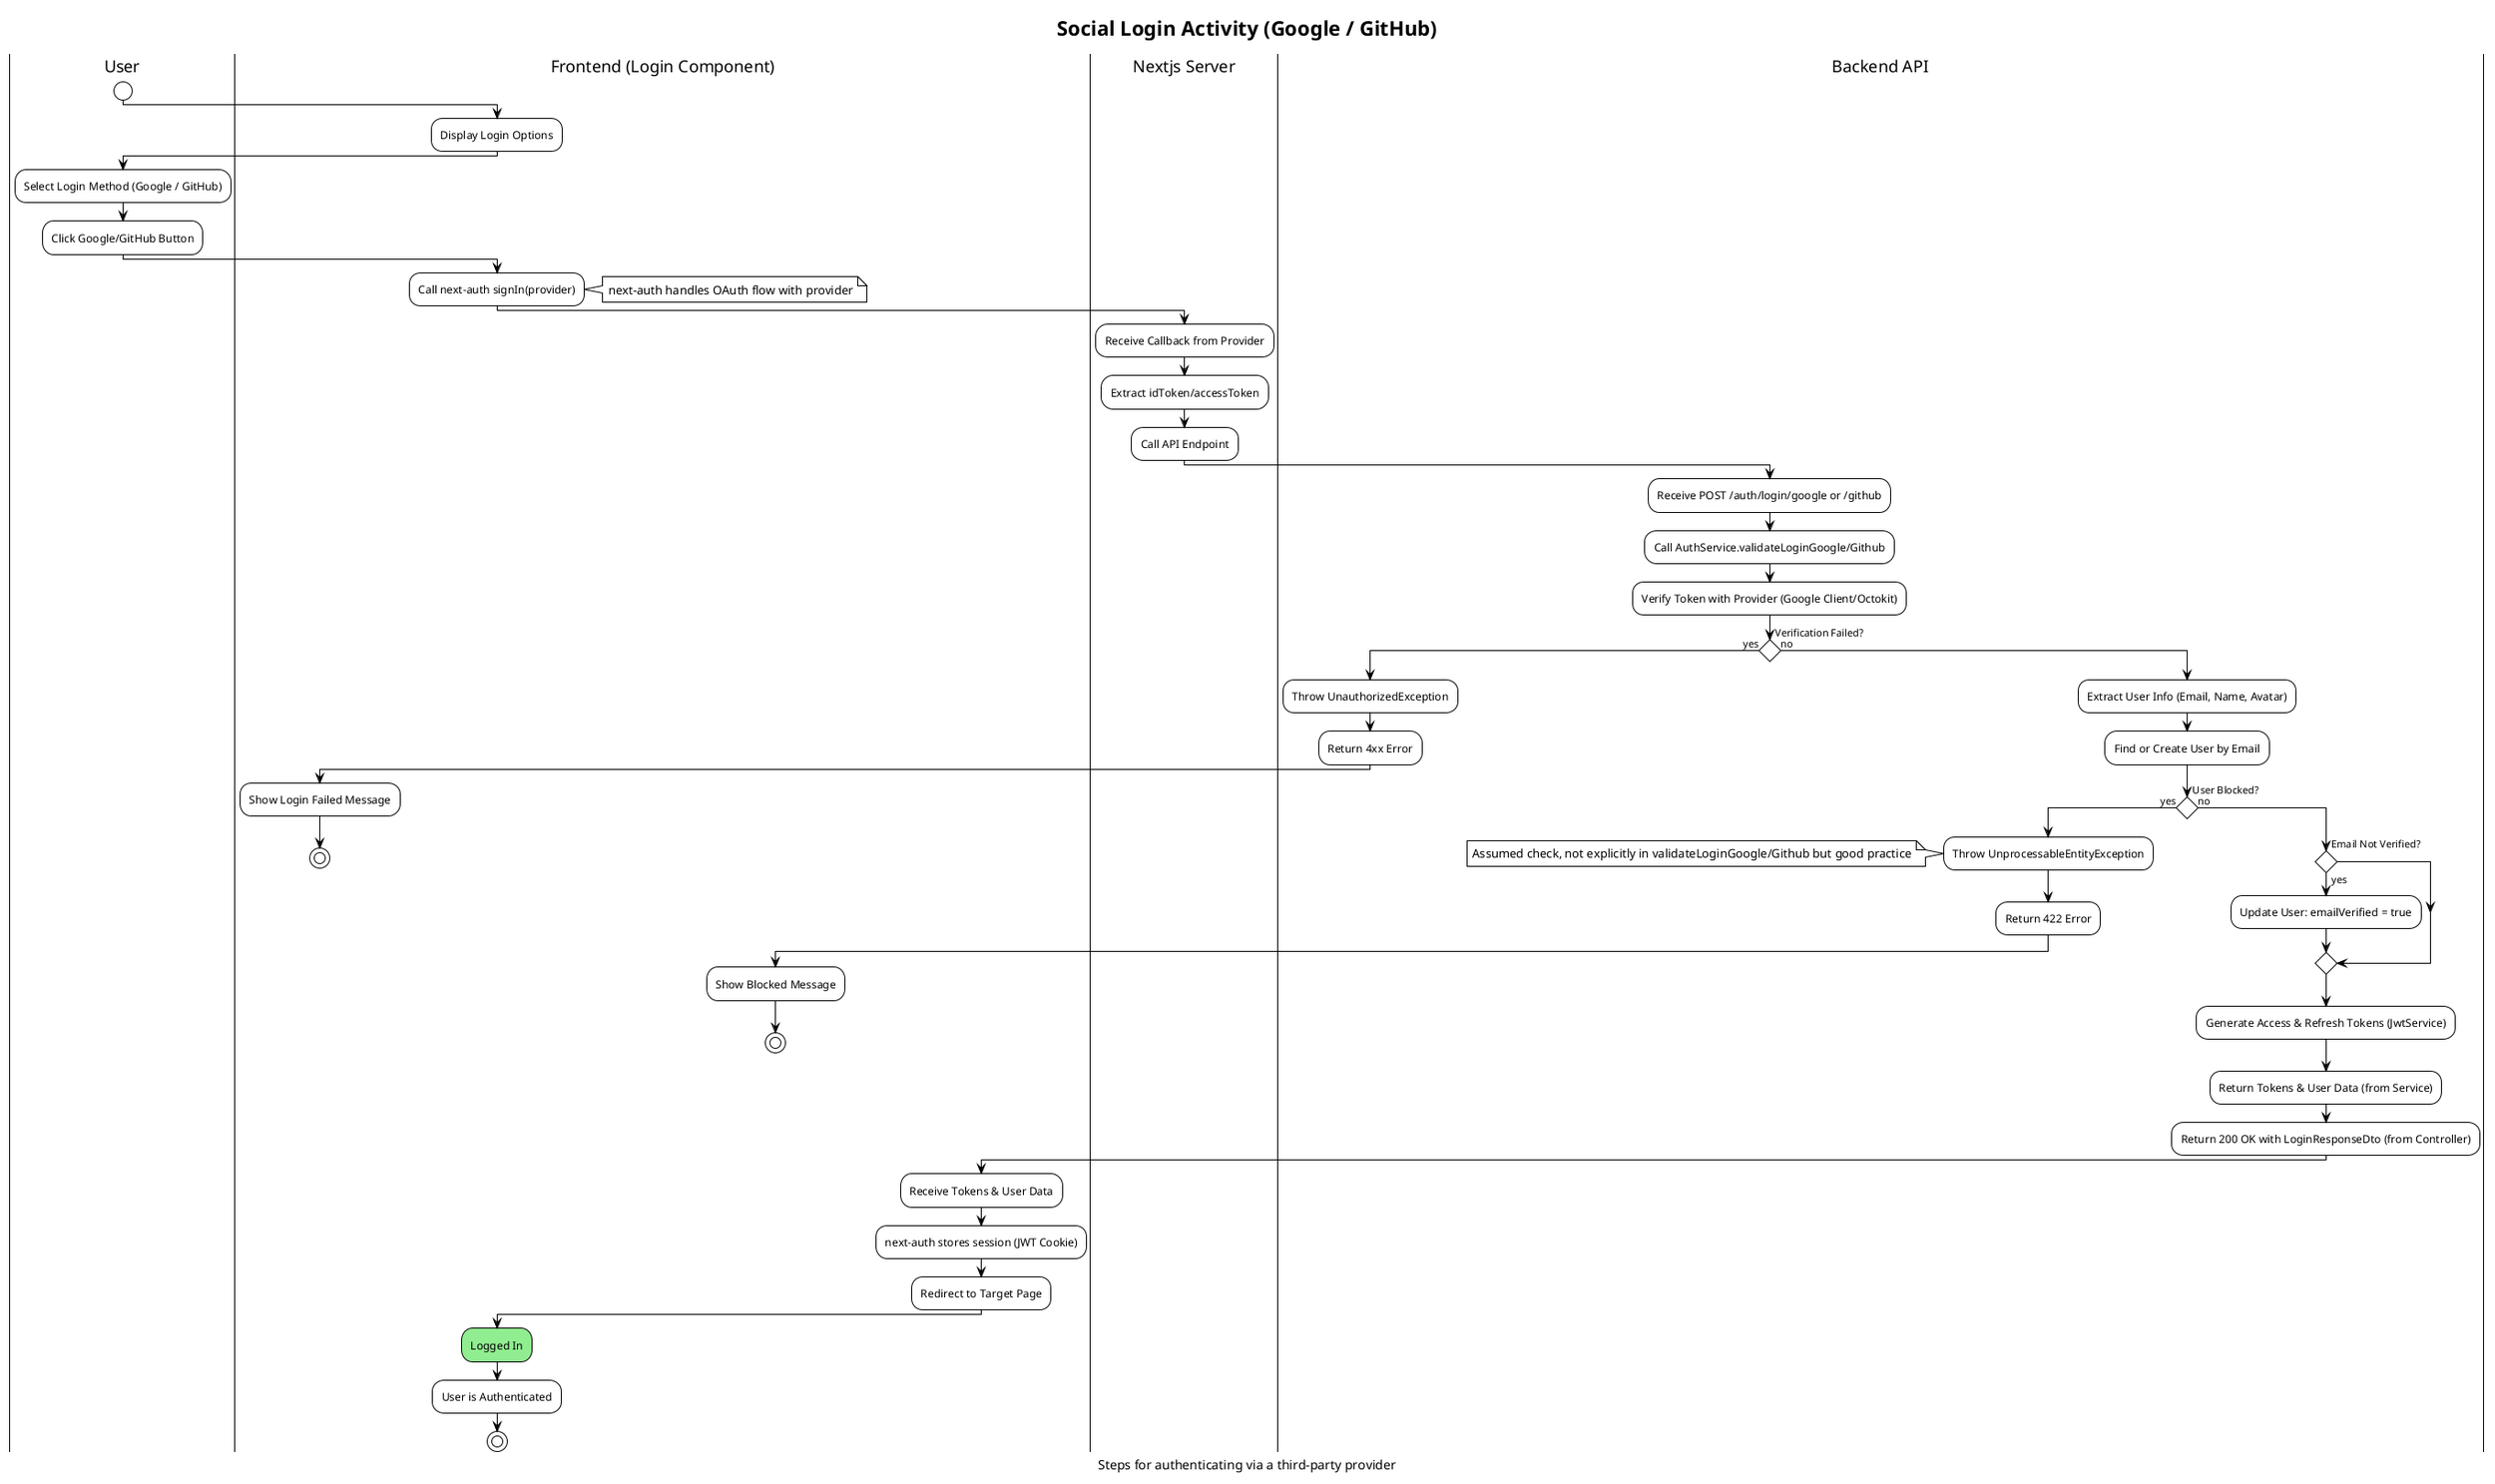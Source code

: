 @startuml Auth Social Login Activity Diagram
!theme plain

skinparam ConditionStyle diamond

title Social Login Activity (Google / GitHub)
caption Steps for authenticating via a third-party provider

|User|
start

|Frontend (Login Component)|
:Display Login Options;

|User|
:Select Login Method (Google / GitHub);
:Click Google/GitHub Button;

|Frontend (Login Component)|
:Call next-auth signIn(provider);
note right: next-auth handles OAuth flow with provider

|Nextjs Server|
:Receive Callback from Provider;
:Extract idToken/accessToken;
:Call API Endpoint;

|Backend API|
:Receive POST /auth/login/google or /github;
:Call AuthService.validateLoginGoogle/Github;
:Verify Token with Provider (Google Client/Octokit);
if (Verification Failed?) then (yes)
    :Throw UnauthorizedException;
    :Return 4xx Error;
    |Frontend (Login Component)|
    :Show Login Failed Message;
    stop
else (no)
    |Backend API|
    :Extract User Info (Email, Name, Avatar);
    :Find or Create User by Email;
    if (User Blocked?) then (yes)
        :Throw UnprocessableEntityException;
        note left: Assumed check, not explicitly in validateLoginGoogle/Github but good practice
        :Return 422 Error;
        |Frontend (Login Component)|
        :Show Blocked Message;
        stop
    else (no)
        |Backend API|
        if (Email Not Verified?) then (yes)
        :Update User: emailVerified = true;
        endif
        :Generate Access & Refresh Tokens (JwtService);
        :Return Tokens & User Data (from Service);
        :Return 200 OK with LoginResponseDto (from Controller);
        |Frontend (Login Component)|
        :Receive Tokens & User Data;
        :next-auth stores session (JWT Cookie);
        :Redirect to Target Page;
        -> Logged In;
    endif
endif

#lightgreen:Logged In;
|Frontend (Login Component)|
:User is Authenticated;

stop
@enduml

